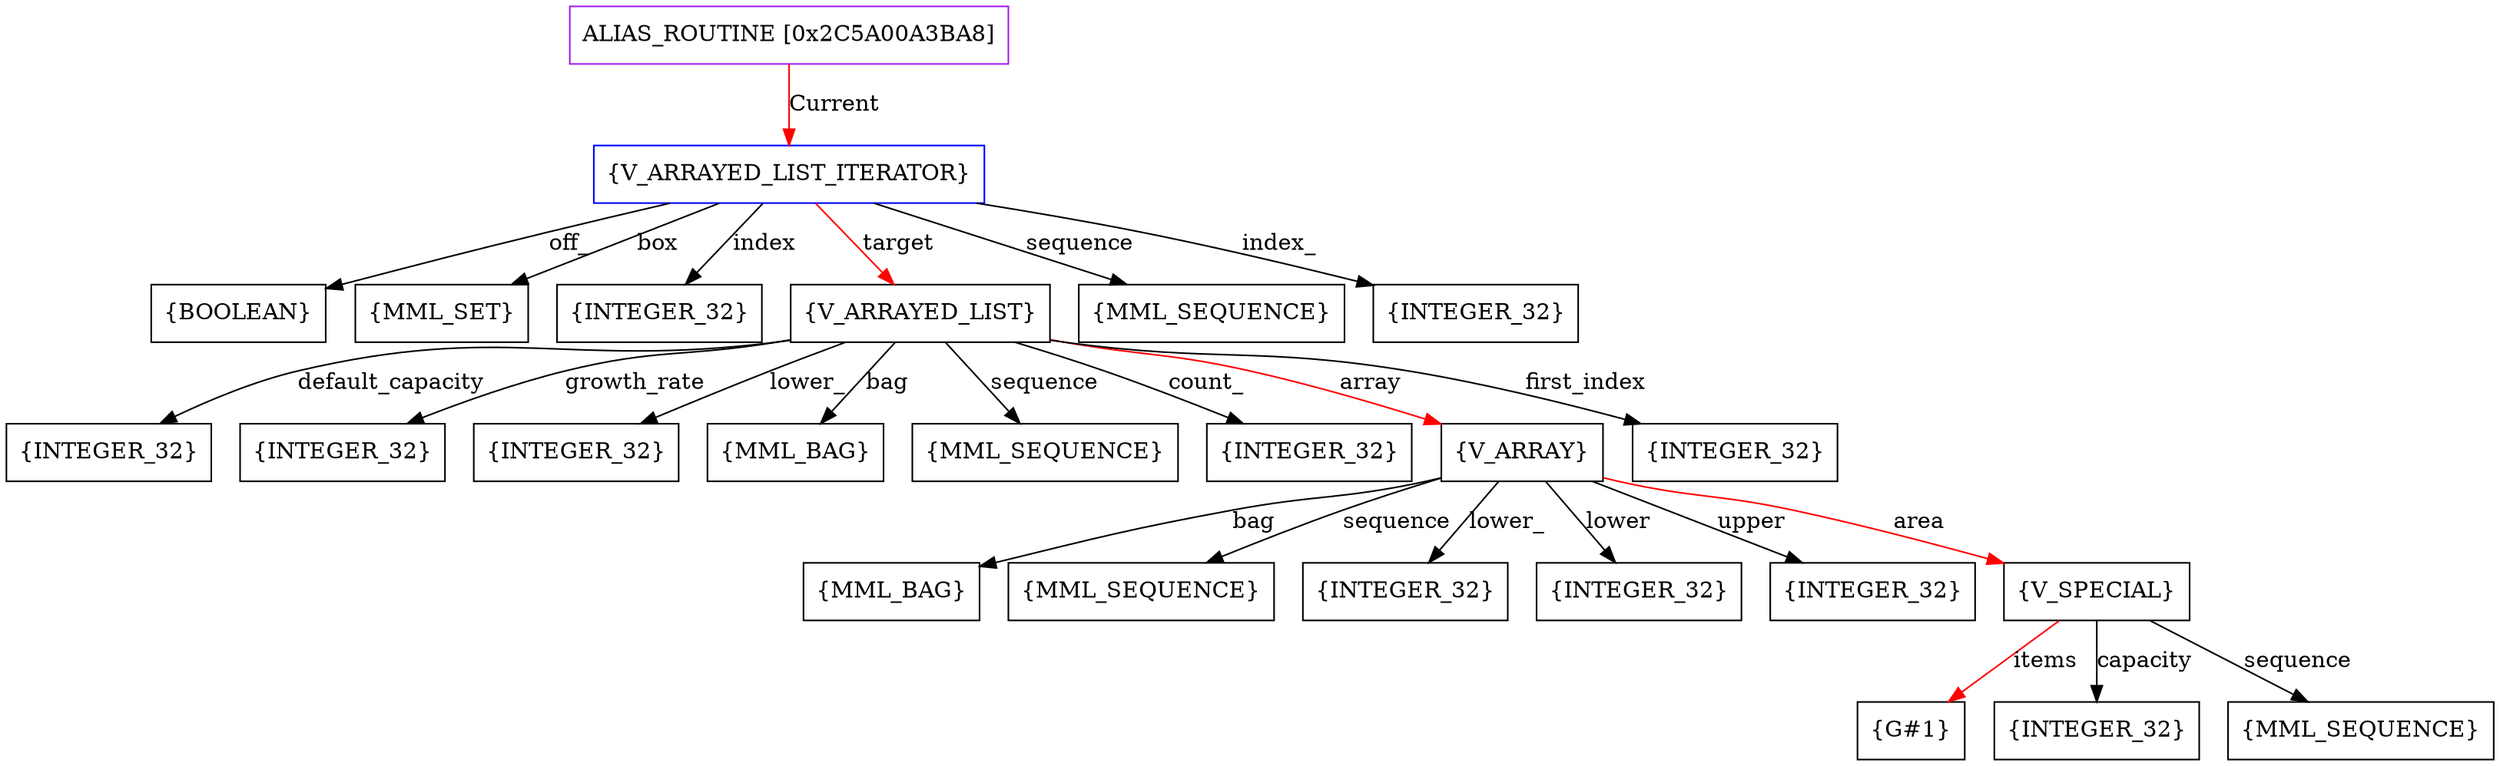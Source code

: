 digraph g {
	node [shape=box]
	b1[color=purple label=<ALIAS_ROUTINE [0x2C5A00A3BA8]>]
	b2[color=blue label=<{V_ARRAYED_LIST_ITERATOR}>]
	b3[label=<{BOOLEAN}>]
	b4[label=<{MML_SET}>]
	b5[label=<{INTEGER_32}>]
	b6[label=<{V_ARRAYED_LIST}>]
	b7[label=<{INTEGER_32}>]
	b8[label=<{INTEGER_32}>]
	b9[label=<{INTEGER_32}>]
	b10[label=<{MML_BAG}>]
	b11[label=<{MML_SEQUENCE}>]
	b12[label=<{INTEGER_32}>]
	b13[label=<{V_ARRAY}>]
	b14[label=<{MML_BAG}>]
	b15[label=<{MML_SEQUENCE}>]
	b16[label=<{INTEGER_32}>]
	b17[label=<{INTEGER_32}>]
	b18[label=<{INTEGER_32}>]
	b19[label=<{V_SPECIAL}>]
	b20[label=<{G#1}>]
	b21[label=<{INTEGER_32}>]
	b22[label=<{MML_SEQUENCE}>]
	b23[label=<{INTEGER_32}>]
	b24[label=<{MML_SEQUENCE}>]
	b25[label=<{INTEGER_32}>]
	b1->b2[color=red label=<Current>]
	b2->b3[label=<off_>]
	b2->b4[label=<box>]
	b2->b5[label=<index>]
	b2->b6[color=red label=<target>]
	b6->b7[label=<default_capacity>]
	b6->b8[label=<growth_rate>]
	b6->b9[label=<lower_>]
	b6->b10[label=<bag>]
	b6->b11[label=<sequence>]
	b6->b12[label=<count_>]
	b6->b13[color=red label=<array>]
	b13->b14[label=<bag>]
	b13->b15[label=<sequence>]
	b13->b16[label=<lower_>]
	b13->b17[label=<lower>]
	b13->b18[label=<upper>]
	b13->b19[color=red label=<area>]
	b19->b20[color=red label=<items>]
	b19->b21[label=<capacity>]
	b19->b22[label=<sequence>]
	b6->b23[label=<first_index>]
	b2->b24[label=<sequence>]
	b2->b25[label=<index_>]
}
